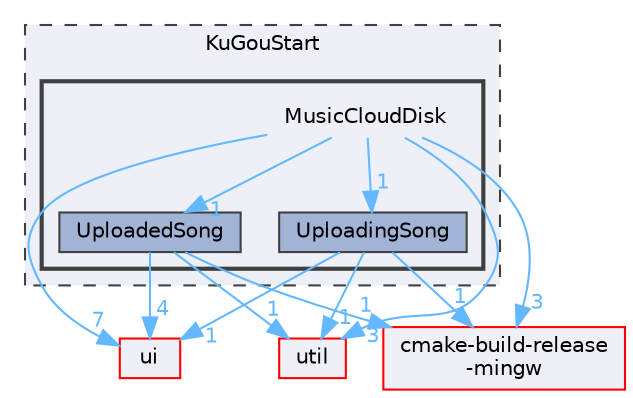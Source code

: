 digraph "MusicCloudDisk"
{
 // LATEX_PDF_SIZE
  bgcolor="transparent";
  edge [fontname=Helvetica,fontsize=10,labelfontname=Helvetica,labelfontsize=10];
  node [fontname=Helvetica,fontsize=10,shape=box,height=0.2,width=0.4];
  compound=true
  subgraph clusterdir_e60601b218beddc6af0778ac41ea9cb2 {
    graph [ bgcolor="#edf0f7", pencolor="grey25", label="KuGouStart", fontname=Helvetica,fontsize=10 style="filled,dashed", URL="dir_e60601b218beddc6af0778ac41ea9cb2.html",tooltip=""]
  subgraph clusterdir_480059d798c3135db381a82471c2f38a {
    graph [ bgcolor="#edf0f7", pencolor="grey25", label="", fontname=Helvetica,fontsize=10 style="filled,bold", URL="dir_480059d798c3135db381a82471c2f38a.html",tooltip=""]
    dir_480059d798c3135db381a82471c2f38a [shape=plaintext, label="MusicCloudDisk"];
  dir_5d8bd32b2ffe4d27afc11a695a3abe6e [label="UploadedSong", fillcolor="#a2b4d6", color="grey25", style="filled", URL="dir_5d8bd32b2ffe4d27afc11a695a3abe6e.html",tooltip=""];
  dir_8717741dd515f562be9318d292d65083 [label="UploadingSong", fillcolor="#a2b4d6", color="grey25", style="filled", URL="dir_8717741dd515f562be9318d292d65083.html",tooltip=""];
  }
  }
  dir_1788f8309b1a812dcb800a185471cf6c [label="ui", fillcolor="#edf0f7", color="red", style="filled", URL="dir_1788f8309b1a812dcb800a185471cf6c.html",tooltip=""];
  dir_23ec12649285f9fabf3a6b7380226c28 [label="util", fillcolor="#edf0f7", color="red", style="filled", URL="dir_23ec12649285f9fabf3a6b7380226c28.html",tooltip=""];
  dir_d3305b01cebad1f13f311f52d3f850d2 [label="cmake-build-release\l-mingw", fillcolor="#edf0f7", color="red", style="filled", URL="dir_d3305b01cebad1f13f311f52d3f850d2.html",tooltip=""];
  dir_480059d798c3135db381a82471c2f38a->dir_1788f8309b1a812dcb800a185471cf6c [headlabel="7", labeldistance=1.5 headhref="dir_000197_000335.html" href="dir_000197_000335.html" color="steelblue1" fontcolor="steelblue1"];
  dir_480059d798c3135db381a82471c2f38a->dir_23ec12649285f9fabf3a6b7380226c28 [headlabel="3", labeldistance=1.5 headhref="dir_000197_000341.html" href="dir_000197_000341.html" color="steelblue1" fontcolor="steelblue1"];
  dir_480059d798c3135db381a82471c2f38a->dir_5d8bd32b2ffe4d27afc11a695a3abe6e [headlabel="1", labeldistance=1.5 headhref="dir_000197_000337.html" href="dir_000197_000337.html" color="steelblue1" fontcolor="steelblue1"];
  dir_480059d798c3135db381a82471c2f38a->dir_8717741dd515f562be9318d292d65083 [headlabel="1", labeldistance=1.5 headhref="dir_000197_000338.html" href="dir_000197_000338.html" color="steelblue1" fontcolor="steelblue1"];
  dir_480059d798c3135db381a82471c2f38a->dir_d3305b01cebad1f13f311f52d3f850d2 [headlabel="3", labeldistance=1.5 headhref="dir_000197_000050.html" href="dir_000197_000050.html" color="steelblue1" fontcolor="steelblue1"];
  dir_5d8bd32b2ffe4d27afc11a695a3abe6e->dir_1788f8309b1a812dcb800a185471cf6c [headlabel="4", labeldistance=1.5 headhref="dir_000337_000335.html" href="dir_000337_000335.html" color="steelblue1" fontcolor="steelblue1"];
  dir_5d8bd32b2ffe4d27afc11a695a3abe6e->dir_23ec12649285f9fabf3a6b7380226c28 [headlabel="1", labeldistance=1.5 headhref="dir_000337_000341.html" href="dir_000337_000341.html" color="steelblue1" fontcolor="steelblue1"];
  dir_5d8bd32b2ffe4d27afc11a695a3abe6e->dir_d3305b01cebad1f13f311f52d3f850d2 [headlabel="1", labeldistance=1.5 headhref="dir_000337_000050.html" href="dir_000337_000050.html" color="steelblue1" fontcolor="steelblue1"];
  dir_8717741dd515f562be9318d292d65083->dir_1788f8309b1a812dcb800a185471cf6c [headlabel="1", labeldistance=1.5 headhref="dir_000338_000335.html" href="dir_000338_000335.html" color="steelblue1" fontcolor="steelblue1"];
  dir_8717741dd515f562be9318d292d65083->dir_23ec12649285f9fabf3a6b7380226c28 [headlabel="1", labeldistance=1.5 headhref="dir_000338_000341.html" href="dir_000338_000341.html" color="steelblue1" fontcolor="steelblue1"];
  dir_8717741dd515f562be9318d292d65083->dir_d3305b01cebad1f13f311f52d3f850d2 [headlabel="1", labeldistance=1.5 headhref="dir_000338_000050.html" href="dir_000338_000050.html" color="steelblue1" fontcolor="steelblue1"];
}
